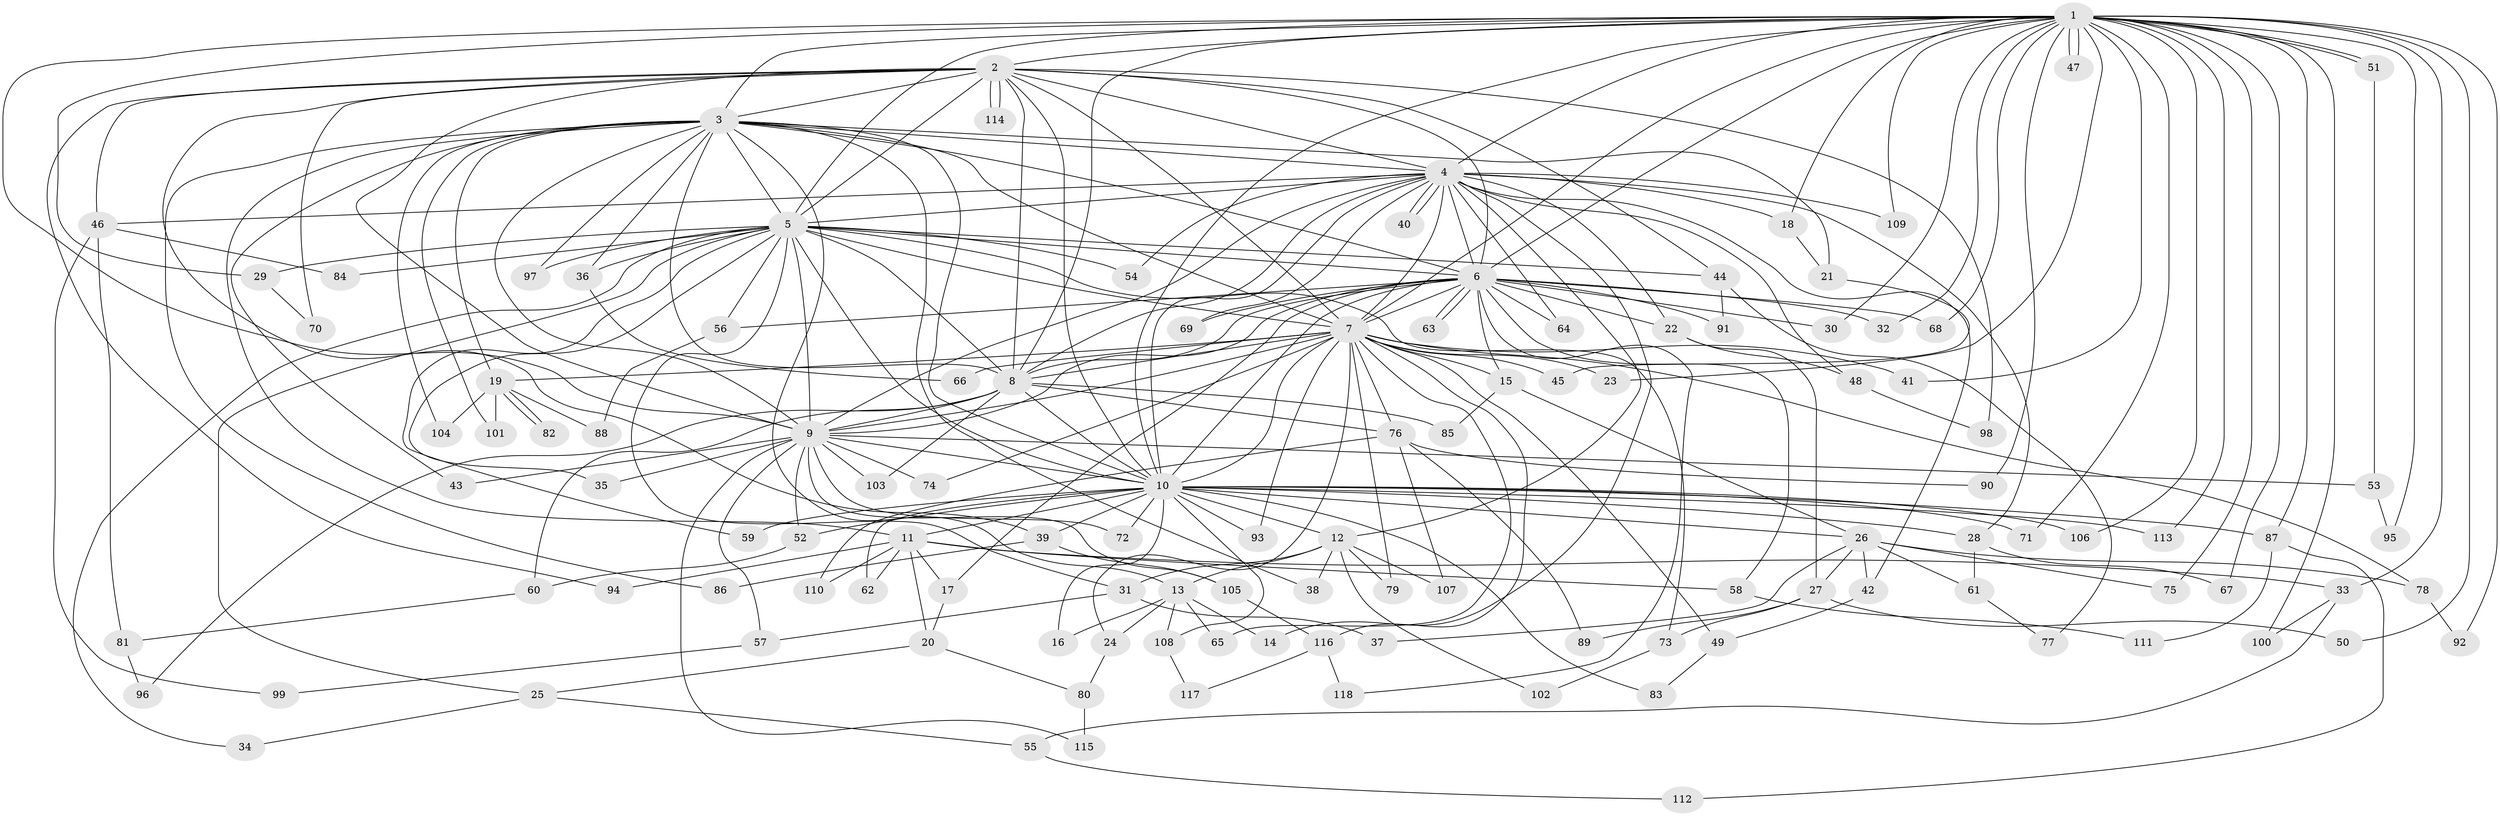 // coarse degree distribution, {30: 0.011363636363636364, 23: 0.011363636363636364, 17: 0.011363636363636364, 27: 0.022727272727272728, 20: 0.011363636363636364, 21: 0.011363636363636364, 12: 0.011363636363636364, 8: 0.011363636363636364, 6: 0.03409090909090909, 2: 0.5227272727272727, 4: 0.125, 5: 0.03409090909090909, 3: 0.14772727272727273, 9: 0.011363636363636364, 1: 0.022727272727272728}
// Generated by graph-tools (version 1.1) at 2025/41/03/06/25 10:41:42]
// undirected, 118 vertices, 261 edges
graph export_dot {
graph [start="1"]
  node [color=gray90,style=filled];
  1;
  2;
  3;
  4;
  5;
  6;
  7;
  8;
  9;
  10;
  11;
  12;
  13;
  14;
  15;
  16;
  17;
  18;
  19;
  20;
  21;
  22;
  23;
  24;
  25;
  26;
  27;
  28;
  29;
  30;
  31;
  32;
  33;
  34;
  35;
  36;
  37;
  38;
  39;
  40;
  41;
  42;
  43;
  44;
  45;
  46;
  47;
  48;
  49;
  50;
  51;
  52;
  53;
  54;
  55;
  56;
  57;
  58;
  59;
  60;
  61;
  62;
  63;
  64;
  65;
  66;
  67;
  68;
  69;
  70;
  71;
  72;
  73;
  74;
  75;
  76;
  77;
  78;
  79;
  80;
  81;
  82;
  83;
  84;
  85;
  86;
  87;
  88;
  89;
  90;
  91;
  92;
  93;
  94;
  95;
  96;
  97;
  98;
  99;
  100;
  101;
  102;
  103;
  104;
  105;
  106;
  107;
  108;
  109;
  110;
  111;
  112;
  113;
  114;
  115;
  116;
  117;
  118;
  1 -- 2;
  1 -- 3;
  1 -- 4;
  1 -- 5;
  1 -- 6;
  1 -- 7;
  1 -- 8;
  1 -- 9;
  1 -- 10;
  1 -- 18;
  1 -- 23;
  1 -- 29;
  1 -- 30;
  1 -- 32;
  1 -- 33;
  1 -- 41;
  1 -- 47;
  1 -- 47;
  1 -- 50;
  1 -- 51;
  1 -- 51;
  1 -- 67;
  1 -- 68;
  1 -- 71;
  1 -- 75;
  1 -- 87;
  1 -- 90;
  1 -- 92;
  1 -- 95;
  1 -- 100;
  1 -- 106;
  1 -- 109;
  1 -- 113;
  2 -- 3;
  2 -- 4;
  2 -- 5;
  2 -- 6;
  2 -- 7;
  2 -- 8;
  2 -- 9;
  2 -- 10;
  2 -- 39;
  2 -- 44;
  2 -- 46;
  2 -- 70;
  2 -- 94;
  2 -- 98;
  2 -- 114;
  2 -- 114;
  3 -- 4;
  3 -- 5;
  3 -- 6;
  3 -- 7;
  3 -- 8;
  3 -- 9;
  3 -- 10;
  3 -- 11;
  3 -- 13;
  3 -- 19;
  3 -- 21;
  3 -- 36;
  3 -- 38;
  3 -- 43;
  3 -- 86;
  3 -- 97;
  3 -- 101;
  3 -- 104;
  4 -- 5;
  4 -- 6;
  4 -- 7;
  4 -- 8;
  4 -- 9;
  4 -- 10;
  4 -- 12;
  4 -- 14;
  4 -- 18;
  4 -- 22;
  4 -- 28;
  4 -- 40;
  4 -- 40;
  4 -- 42;
  4 -- 46;
  4 -- 48;
  4 -- 54;
  4 -- 64;
  4 -- 69;
  4 -- 109;
  5 -- 6;
  5 -- 7;
  5 -- 8;
  5 -- 9;
  5 -- 10;
  5 -- 25;
  5 -- 29;
  5 -- 31;
  5 -- 34;
  5 -- 35;
  5 -- 36;
  5 -- 44;
  5 -- 54;
  5 -- 56;
  5 -- 59;
  5 -- 73;
  5 -- 84;
  5 -- 97;
  6 -- 7;
  6 -- 8;
  6 -- 9;
  6 -- 10;
  6 -- 15;
  6 -- 17;
  6 -- 22;
  6 -- 30;
  6 -- 32;
  6 -- 56;
  6 -- 58;
  6 -- 63;
  6 -- 63;
  6 -- 64;
  6 -- 68;
  6 -- 69;
  6 -- 91;
  6 -- 118;
  7 -- 8;
  7 -- 9;
  7 -- 10;
  7 -- 15;
  7 -- 19;
  7 -- 23;
  7 -- 24;
  7 -- 41;
  7 -- 45;
  7 -- 49;
  7 -- 65;
  7 -- 66;
  7 -- 74;
  7 -- 76;
  7 -- 78;
  7 -- 79;
  7 -- 93;
  7 -- 116;
  8 -- 9;
  8 -- 10;
  8 -- 60;
  8 -- 76;
  8 -- 85;
  8 -- 96;
  8 -- 103;
  9 -- 10;
  9 -- 35;
  9 -- 43;
  9 -- 52;
  9 -- 53;
  9 -- 57;
  9 -- 72;
  9 -- 74;
  9 -- 103;
  9 -- 105;
  9 -- 115;
  10 -- 11;
  10 -- 12;
  10 -- 16;
  10 -- 26;
  10 -- 28;
  10 -- 39;
  10 -- 52;
  10 -- 59;
  10 -- 62;
  10 -- 71;
  10 -- 72;
  10 -- 83;
  10 -- 87;
  10 -- 93;
  10 -- 106;
  10 -- 108;
  10 -- 113;
  11 -- 17;
  11 -- 20;
  11 -- 33;
  11 -- 58;
  11 -- 62;
  11 -- 94;
  11 -- 110;
  12 -- 13;
  12 -- 31;
  12 -- 38;
  12 -- 79;
  12 -- 102;
  12 -- 107;
  13 -- 14;
  13 -- 16;
  13 -- 24;
  13 -- 65;
  13 -- 108;
  15 -- 26;
  15 -- 85;
  17 -- 20;
  18 -- 21;
  19 -- 82;
  19 -- 82;
  19 -- 88;
  19 -- 101;
  19 -- 104;
  20 -- 25;
  20 -- 80;
  21 -- 45;
  22 -- 27;
  22 -- 48;
  24 -- 80;
  25 -- 34;
  25 -- 55;
  26 -- 27;
  26 -- 37;
  26 -- 42;
  26 -- 61;
  26 -- 75;
  26 -- 78;
  27 -- 50;
  27 -- 73;
  27 -- 89;
  28 -- 61;
  28 -- 67;
  29 -- 70;
  31 -- 37;
  31 -- 57;
  33 -- 55;
  33 -- 100;
  36 -- 66;
  39 -- 86;
  39 -- 105;
  42 -- 49;
  44 -- 77;
  44 -- 91;
  46 -- 81;
  46 -- 84;
  46 -- 99;
  48 -- 98;
  49 -- 83;
  51 -- 53;
  52 -- 60;
  53 -- 95;
  55 -- 112;
  56 -- 88;
  57 -- 99;
  58 -- 111;
  60 -- 81;
  61 -- 77;
  73 -- 102;
  76 -- 89;
  76 -- 90;
  76 -- 107;
  76 -- 110;
  78 -- 92;
  80 -- 115;
  81 -- 96;
  87 -- 111;
  87 -- 112;
  105 -- 116;
  108 -- 117;
  116 -- 117;
  116 -- 118;
}
